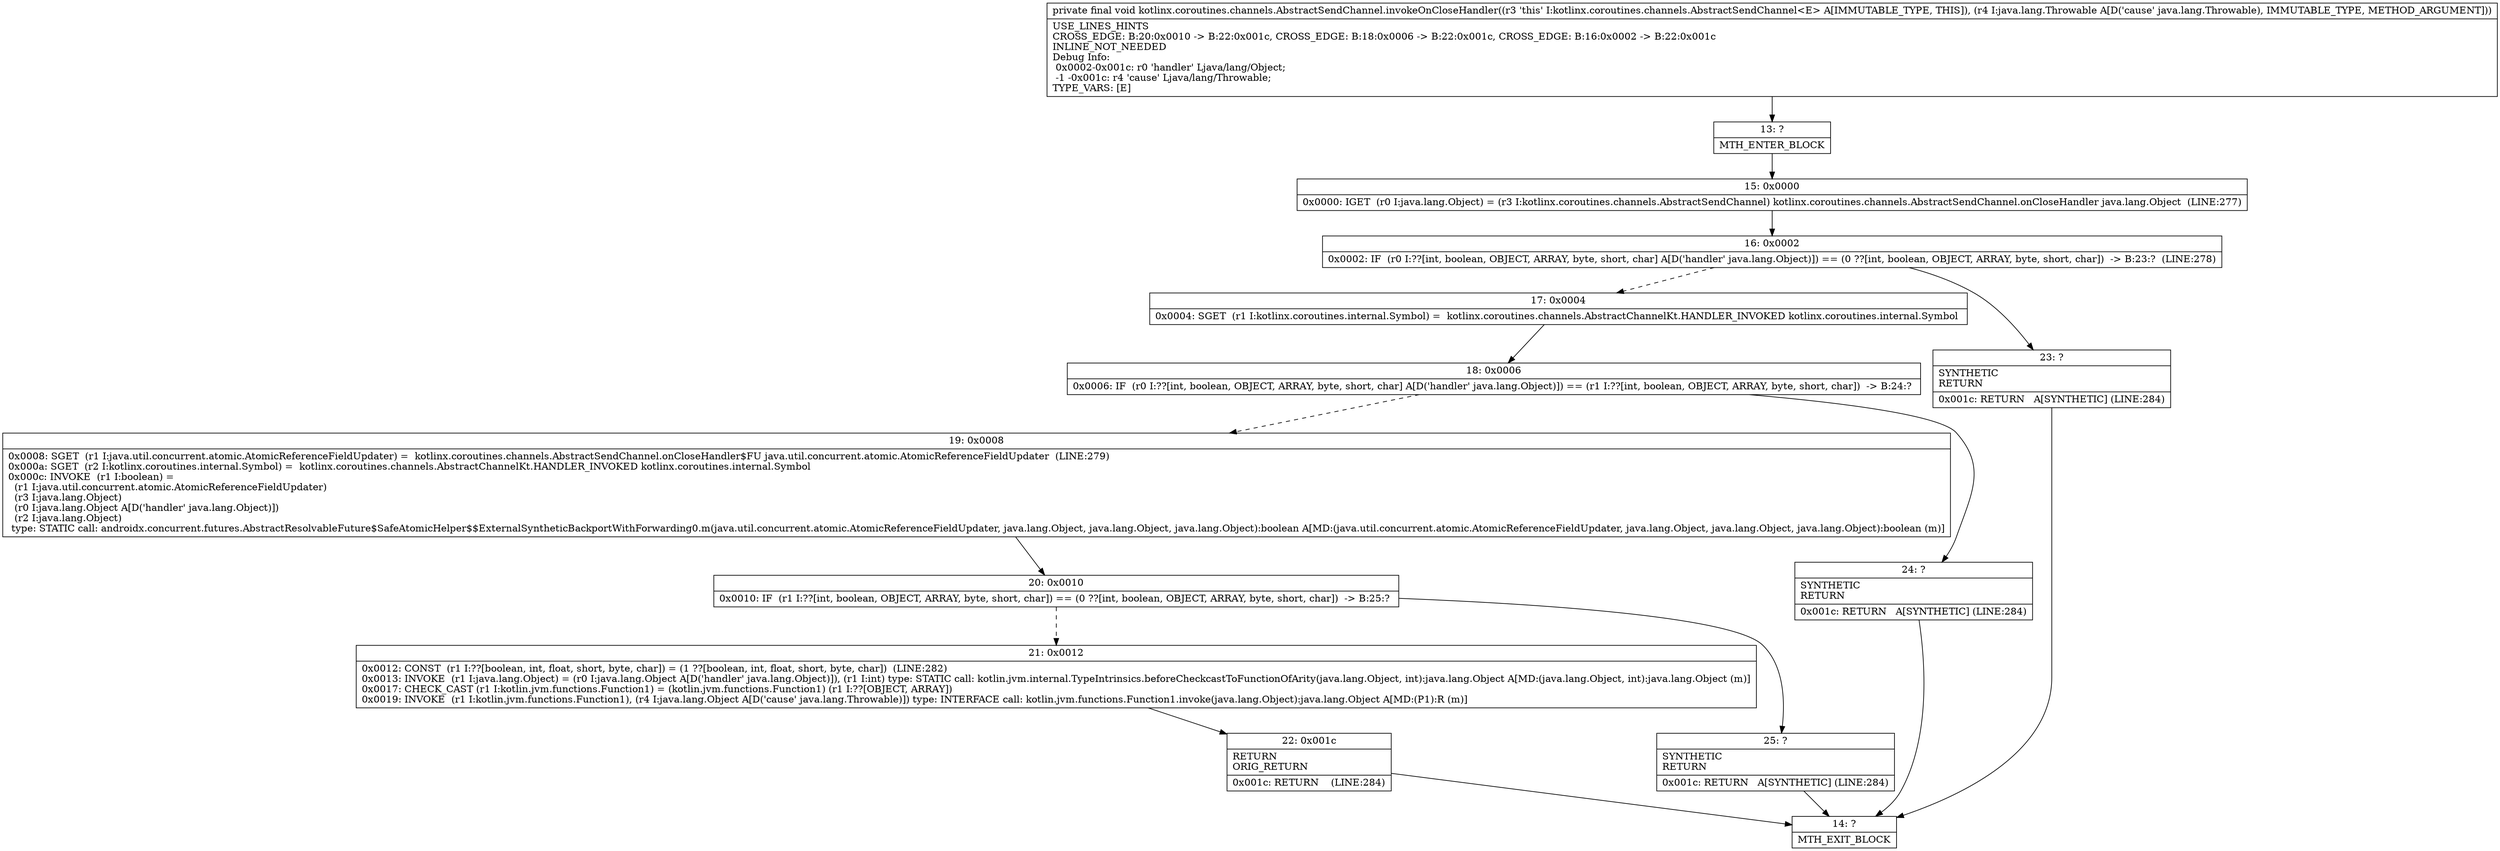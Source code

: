 digraph "CFG forkotlinx.coroutines.channels.AbstractSendChannel.invokeOnCloseHandler(Ljava\/lang\/Throwable;)V" {
Node_13 [shape=record,label="{13\:\ ?|MTH_ENTER_BLOCK\l}"];
Node_15 [shape=record,label="{15\:\ 0x0000|0x0000: IGET  (r0 I:java.lang.Object) = (r3 I:kotlinx.coroutines.channels.AbstractSendChannel) kotlinx.coroutines.channels.AbstractSendChannel.onCloseHandler java.lang.Object  (LINE:277)\l}"];
Node_16 [shape=record,label="{16\:\ 0x0002|0x0002: IF  (r0 I:??[int, boolean, OBJECT, ARRAY, byte, short, char] A[D('handler' java.lang.Object)]) == (0 ??[int, boolean, OBJECT, ARRAY, byte, short, char])  \-\> B:23:?  (LINE:278)\l}"];
Node_17 [shape=record,label="{17\:\ 0x0004|0x0004: SGET  (r1 I:kotlinx.coroutines.internal.Symbol) =  kotlinx.coroutines.channels.AbstractChannelKt.HANDLER_INVOKED kotlinx.coroutines.internal.Symbol \l}"];
Node_18 [shape=record,label="{18\:\ 0x0006|0x0006: IF  (r0 I:??[int, boolean, OBJECT, ARRAY, byte, short, char] A[D('handler' java.lang.Object)]) == (r1 I:??[int, boolean, OBJECT, ARRAY, byte, short, char])  \-\> B:24:? \l}"];
Node_19 [shape=record,label="{19\:\ 0x0008|0x0008: SGET  (r1 I:java.util.concurrent.atomic.AtomicReferenceFieldUpdater) =  kotlinx.coroutines.channels.AbstractSendChannel.onCloseHandler$FU java.util.concurrent.atomic.AtomicReferenceFieldUpdater  (LINE:279)\l0x000a: SGET  (r2 I:kotlinx.coroutines.internal.Symbol) =  kotlinx.coroutines.channels.AbstractChannelKt.HANDLER_INVOKED kotlinx.coroutines.internal.Symbol \l0x000c: INVOKE  (r1 I:boolean) = \l  (r1 I:java.util.concurrent.atomic.AtomicReferenceFieldUpdater)\l  (r3 I:java.lang.Object)\l  (r0 I:java.lang.Object A[D('handler' java.lang.Object)])\l  (r2 I:java.lang.Object)\l type: STATIC call: androidx.concurrent.futures.AbstractResolvableFuture$SafeAtomicHelper$$ExternalSyntheticBackportWithForwarding0.m(java.util.concurrent.atomic.AtomicReferenceFieldUpdater, java.lang.Object, java.lang.Object, java.lang.Object):boolean A[MD:(java.util.concurrent.atomic.AtomicReferenceFieldUpdater, java.lang.Object, java.lang.Object, java.lang.Object):boolean (m)]\l}"];
Node_20 [shape=record,label="{20\:\ 0x0010|0x0010: IF  (r1 I:??[int, boolean, OBJECT, ARRAY, byte, short, char]) == (0 ??[int, boolean, OBJECT, ARRAY, byte, short, char])  \-\> B:25:? \l}"];
Node_21 [shape=record,label="{21\:\ 0x0012|0x0012: CONST  (r1 I:??[boolean, int, float, short, byte, char]) = (1 ??[boolean, int, float, short, byte, char])  (LINE:282)\l0x0013: INVOKE  (r1 I:java.lang.Object) = (r0 I:java.lang.Object A[D('handler' java.lang.Object)]), (r1 I:int) type: STATIC call: kotlin.jvm.internal.TypeIntrinsics.beforeCheckcastToFunctionOfArity(java.lang.Object, int):java.lang.Object A[MD:(java.lang.Object, int):java.lang.Object (m)]\l0x0017: CHECK_CAST (r1 I:kotlin.jvm.functions.Function1) = (kotlin.jvm.functions.Function1) (r1 I:??[OBJECT, ARRAY]) \l0x0019: INVOKE  (r1 I:kotlin.jvm.functions.Function1), (r4 I:java.lang.Object A[D('cause' java.lang.Throwable)]) type: INTERFACE call: kotlin.jvm.functions.Function1.invoke(java.lang.Object):java.lang.Object A[MD:(P1):R (m)]\l}"];
Node_22 [shape=record,label="{22\:\ 0x001c|RETURN\lORIG_RETURN\l|0x001c: RETURN    (LINE:284)\l}"];
Node_14 [shape=record,label="{14\:\ ?|MTH_EXIT_BLOCK\l}"];
Node_25 [shape=record,label="{25\:\ ?|SYNTHETIC\lRETURN\l|0x001c: RETURN   A[SYNTHETIC] (LINE:284)\l}"];
Node_24 [shape=record,label="{24\:\ ?|SYNTHETIC\lRETURN\l|0x001c: RETURN   A[SYNTHETIC] (LINE:284)\l}"];
Node_23 [shape=record,label="{23\:\ ?|SYNTHETIC\lRETURN\l|0x001c: RETURN   A[SYNTHETIC] (LINE:284)\l}"];
MethodNode[shape=record,label="{private final void kotlinx.coroutines.channels.AbstractSendChannel.invokeOnCloseHandler((r3 'this' I:kotlinx.coroutines.channels.AbstractSendChannel\<E\> A[IMMUTABLE_TYPE, THIS]), (r4 I:java.lang.Throwable A[D('cause' java.lang.Throwable), IMMUTABLE_TYPE, METHOD_ARGUMENT]))  | USE_LINES_HINTS\lCROSS_EDGE: B:20:0x0010 \-\> B:22:0x001c, CROSS_EDGE: B:18:0x0006 \-\> B:22:0x001c, CROSS_EDGE: B:16:0x0002 \-\> B:22:0x001c\lINLINE_NOT_NEEDED\lDebug Info:\l  0x0002\-0x001c: r0 'handler' Ljava\/lang\/Object;\l  \-1 \-0x001c: r4 'cause' Ljava\/lang\/Throwable;\lTYPE_VARS: [E]\l}"];
MethodNode -> Node_13;Node_13 -> Node_15;
Node_15 -> Node_16;
Node_16 -> Node_17[style=dashed];
Node_16 -> Node_23;
Node_17 -> Node_18;
Node_18 -> Node_19[style=dashed];
Node_18 -> Node_24;
Node_19 -> Node_20;
Node_20 -> Node_21[style=dashed];
Node_20 -> Node_25;
Node_21 -> Node_22;
Node_22 -> Node_14;
Node_25 -> Node_14;
Node_24 -> Node_14;
Node_23 -> Node_14;
}

